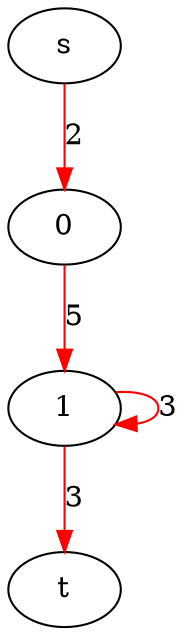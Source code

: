 digraph g {
	 edge [color=red]
	 s -> 0 [label=2]
	 0 -> 1 [label=5]
	 1 -> 1 [label=3]
	 1 -> t [label=3]
}
